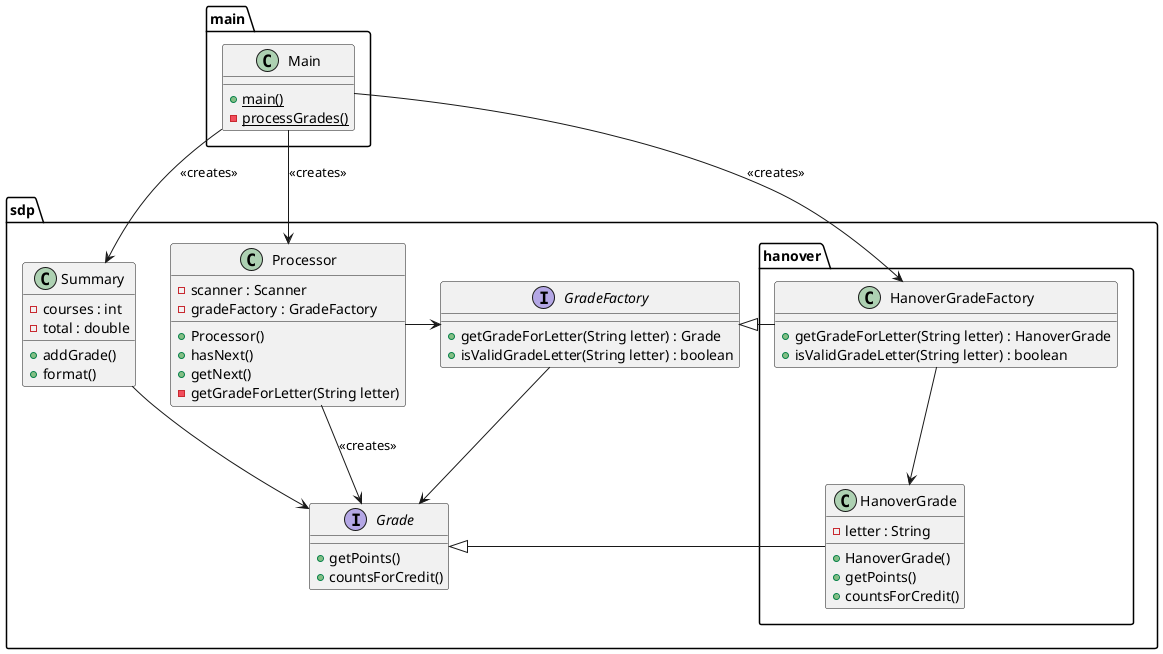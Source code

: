 @startuml
  package sdp {
    class Summary {
        - courses : int
        - total : double
        + addGrade()
        + format()
    }

    class Processor {
        - scanner : Scanner
        - gradeFactory : GradeFactory
        + Processor()
        + hasNext()
        + getNext()
        - getGradeForLetter(String letter)
    }

    interface Grade {
        + getPoints()
        + countsForCredit()
    }
    interface GradeFactory {
      + getGradeForLetter(String letter) : Grade
      + isValidGradeLetter(String letter) : boolean
    }
  }

  package sdp.hanover {
    class HanoverGradeFactory {
      + getGradeForLetter(String letter) : HanoverGrade
      + isValidGradeLetter(String letter) : boolean
    }

    class HanoverGrade {
        - letter : String
        + HanoverGrade()
        + getPoints()
        + countsForCredit()
    }
  }


  package main {
    class Main {
        {static} + main()
        {static} - processGrades()
    }
  }



Main --> Summary : <<creates>>
Main --> Processor : <<creates>>
Main --> HanoverGradeFactory : <<creates>>
Summary -[hidden]> Processor
Summary --> Grade
Processor --> Grade : <<creates>>
Processor -> GradeFactory
GradeFactory --> Grade
HanoverGradeFactory --> HanoverGrade
HanoverGrade -|> Grade
HanoverGradeFactory -|> GradeFactory

@enduml
